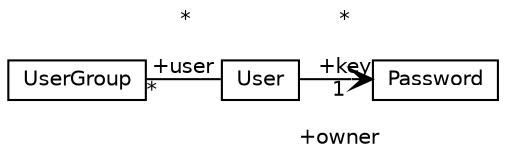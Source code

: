 #!/usr/local/bin/dot
#
# Class diagram 
# Generated by UMLGraph version R5_6-9-g37cd34 (http://www.umlgraph.org/)
#

digraph G {
graph [fontnames="svg"]
edge [fontname="Helvetica",fontsize=10,labelfontname="Helvetica",labelfontsize=10,color="black"];
node [fontname="Helvetica",fontcolor="black",fontsize=10,shape=plaintext,margin=0,width=0,height=0];
nodesep=0.25;
ranksep=0.5;
rankdir=LR;
// UserGroup
c12 [label=<<table title="UserGroup" border="0" cellborder="1" cellspacing="0" cellpadding="2"><tr><td><table border="0" cellspacing="0" cellpadding="1"><tr><td align="center" balign="center"> UserGroup </td></tr></table></td></tr></table>>];
// User
c13 [label=<<table title="User" border="0" cellborder="1" cellspacing="0" cellpadding="2"><tr><td><table border="0" cellspacing="0" cellpadding="1"><tr><td align="center" balign="center"> User </td></tr></table></td></tr></table>>];
// Password
c14 [label=<<table title="Password" border="0" cellborder="1" cellspacing="0" cellpadding="2"><tr><td><table border="0" cellspacing="0" cellpadding="1"><tr><td align="center" balign="center"> Password </td></tr></table></td></tr></table>>];
// UserGroup assoc User
c12 -> c13 [arrowhead=none,weight=2,taillabel="*", headlabel="*\n\n+user "];
// User navassoc Password
c13 -> c14 [arrowhead=open,weight=1,taillabel="1\n\n+owner\r", headlabel="*\n\n+key"];
}

